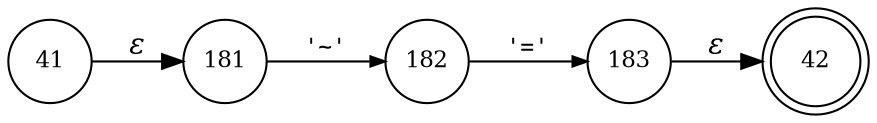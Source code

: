 digraph ATN {
rankdir=LR;
s42[fontsize=11, label="42", shape=doublecircle, fixedsize=true, width=.6];
s41[fontsize=11,label="41", shape=circle, fixedsize=true, width=.55, peripheries=1];
s182[fontsize=11,label="182", shape=circle, fixedsize=true, width=.55, peripheries=1];
s183[fontsize=11,label="183", shape=circle, fixedsize=true, width=.55, peripheries=1];
s181[fontsize=11,label="181", shape=circle, fixedsize=true, width=.55, peripheries=1];
s41 -> s181 [fontname="Times-Italic", label="&epsilon;"];
s181 -> s182 [fontsize=11, fontname="Courier", arrowsize=.7, label = "'~'", arrowhead = normal];
s182 -> s183 [fontsize=11, fontname="Courier", arrowsize=.7, label = "'='", arrowhead = normal];
s183 -> s42 [fontname="Times-Italic", label="&epsilon;"];
}